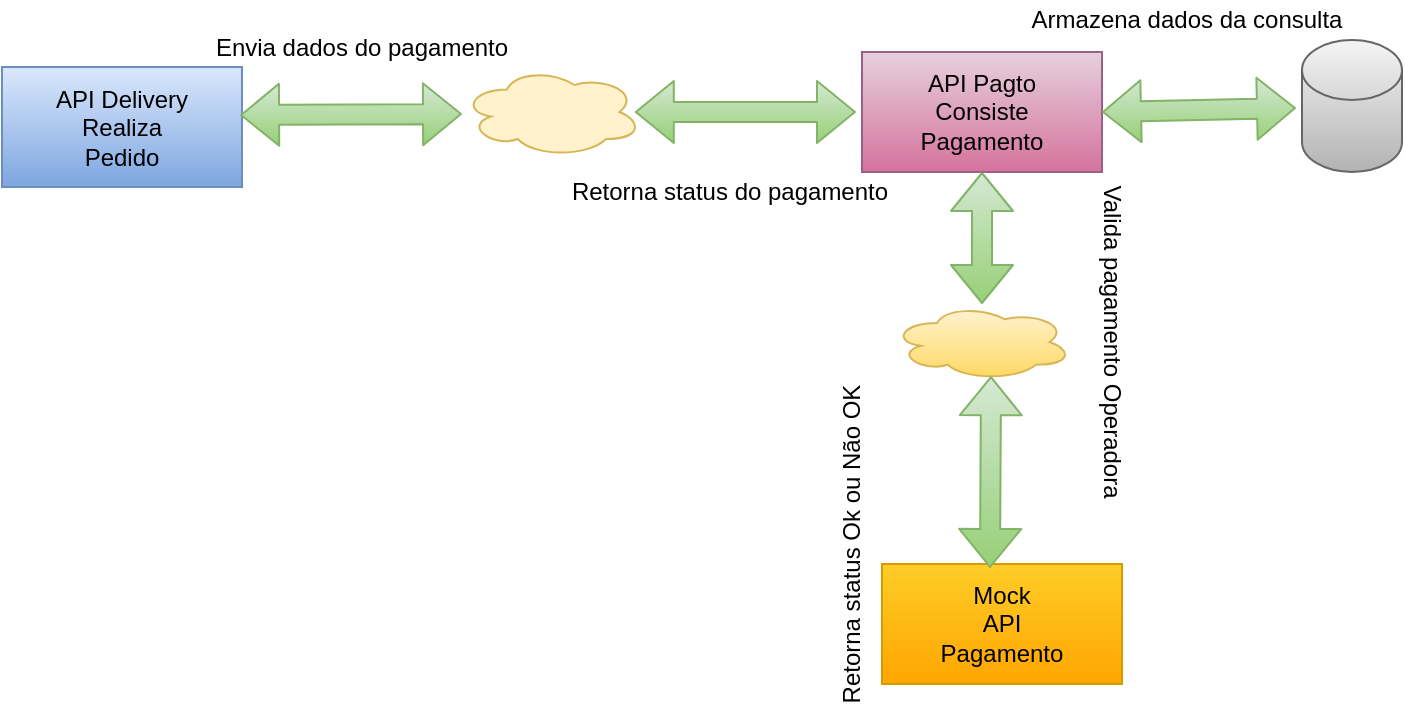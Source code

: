 <mxfile version="13.6.6" type="device"><diagram id="gotsDWwykaikVudlXg5X" name="Page-1"><mxGraphModel dx="868" dy="492" grid="1" gridSize="10" guides="1" tooltips="1" connect="1" arrows="1" fold="1" page="1" pageScale="1" pageWidth="827" pageHeight="1169" math="0" shadow="0"><root><mxCell id="0"/><mxCell id="1" parent="0"/><mxCell id="zxziQn9v6TFYFJA00054-1" value="API Delivery&lt;br&gt;Realiza&lt;br&gt;Pedido" style="rounded=0;whiteSpace=wrap;html=1;gradientColor=#7ea6e0;fillColor=#dae8fc;strokeColor=#6c8ebf;" vertex="1" parent="1"><mxGeometry x="50" y="61.5" width="120" height="60" as="geometry"/></mxCell><mxCell id="zxziQn9v6TFYFJA00054-2" value="" style="ellipse;shape=cloud;whiteSpace=wrap;html=1;fillColor=#fff2cc;strokeColor=#d6b656;" vertex="1" parent="1"><mxGeometry x="280" y="61.5" width="90" height="45" as="geometry"/></mxCell><mxCell id="zxziQn9v6TFYFJA00054-4" value="API Pagto&lt;br&gt;Consiste&lt;br&gt;Pagamento" style="rounded=0;whiteSpace=wrap;html=1;gradientColor=#d5739d;fillColor=#e6d0de;strokeColor=#996185;" vertex="1" parent="1"><mxGeometry x="480" y="54" width="120" height="60" as="geometry"/></mxCell><mxCell id="zxziQn9v6TFYFJA00054-6" value="" style="ellipse;shape=cloud;whiteSpace=wrap;html=1;gradientColor=#ffd966;fillColor=#fff2cc;strokeColor=#d6b656;" vertex="1" parent="1"><mxGeometry x="495" y="180" width="90" height="38" as="geometry"/></mxCell><mxCell id="zxziQn9v6TFYFJA00054-8" value="Mock&lt;br&gt;API&lt;br&gt;Pagamento" style="rounded=0;whiteSpace=wrap;html=1;gradientColor=#ffa500;fillColor=#ffcd28;strokeColor=#d79b00;" vertex="1" parent="1"><mxGeometry x="490" y="310" width="120" height="60" as="geometry"/></mxCell><mxCell id="zxziQn9v6TFYFJA00054-10" value="" style="shape=flexArrow;endArrow=classic;startArrow=classic;html=1;exitX=0.45;exitY=0.033;exitDx=0;exitDy=0;exitPerimeter=0;entryX=0.55;entryY=0.95;entryDx=0;entryDy=0;entryPerimeter=0;gradientColor=#97d077;fillColor=#d5e8d4;strokeColor=#82b366;" edge="1" parent="1" source="zxziQn9v6TFYFJA00054-8" target="zxziQn9v6TFYFJA00054-6"><mxGeometry width="50" height="50" relative="1" as="geometry"><mxPoint x="390" y="250" as="sourcePoint"/><mxPoint x="440" y="200" as="targetPoint"/></mxGeometry></mxCell><mxCell id="zxziQn9v6TFYFJA00054-14" value="" style="shape=flexArrow;endArrow=classic;startArrow=classic;html=1;exitX=0.96;exitY=0.5;exitDx=0;exitDy=0;exitPerimeter=0;gradientColor=#97d077;fillColor=#d5e8d4;strokeColor=#82b366;" edge="1" parent="1" source="zxziQn9v6TFYFJA00054-2"><mxGeometry width="50" height="50" relative="1" as="geometry"><mxPoint x="414" y="90" as="sourcePoint"/><mxPoint x="477" y="84" as="targetPoint"/></mxGeometry></mxCell><mxCell id="zxziQn9v6TFYFJA00054-15" value="" style="shape=cylinder2;whiteSpace=wrap;html=1;boundedLbl=1;backgroundOutline=1;size=15;gradientColor=#b3b3b3;fillColor=#f5f5f5;strokeColor=#666666;" vertex="1" parent="1"><mxGeometry x="700" y="48" width="50" height="66" as="geometry"/></mxCell><mxCell id="zxziQn9v6TFYFJA00054-17" value="" style="shape=flexArrow;endArrow=classic;startArrow=classic;html=1;exitX=0.992;exitY=0.4;exitDx=0;exitDy=0;exitPerimeter=0;gradientColor=#97d077;fillColor=#d5e8d4;strokeColor=#82b366;" edge="1" parent="1" source="zxziQn9v6TFYFJA00054-1"><mxGeometry width="50" height="50" relative="1" as="geometry"><mxPoint x="180.0" y="83.25" as="sourcePoint"/><mxPoint x="280" y="85" as="targetPoint"/></mxGeometry></mxCell><mxCell id="zxziQn9v6TFYFJA00054-19" value="" style="shape=flexArrow;endArrow=classic;startArrow=classic;html=1;gradientColor=#97d077;fillColor=#d5e8d4;strokeColor=#82b366;exitX=1;exitY=0.5;exitDx=0;exitDy=0;entryX=-0.06;entryY=0.515;entryDx=0;entryDy=0;entryPerimeter=0;" edge="1" parent="1" source="zxziQn9v6TFYFJA00054-4" target="zxziQn9v6TFYFJA00054-15"><mxGeometry width="50" height="50" relative="1" as="geometry"><mxPoint x="630" y="84" as="sourcePoint"/><mxPoint x="720" y="84" as="targetPoint"/></mxGeometry></mxCell><mxCell id="zxziQn9v6TFYFJA00054-20" value="" style="shape=flexArrow;endArrow=classic;startArrow=classic;html=1;exitX=0.5;exitY=1;exitDx=0;exitDy=0;gradientColor=#97d077;fillColor=#d5e8d4;strokeColor=#82b366;" edge="1" parent="1" source="zxziQn9v6TFYFJA00054-4" target="zxziQn9v6TFYFJA00054-6"><mxGeometry width="50" height="50" relative="1" as="geometry"><mxPoint x="570.0" y="140" as="sourcePoint"/><mxPoint x="680.6" y="140" as="targetPoint"/></mxGeometry></mxCell><mxCell id="zxziQn9v6TFYFJA00054-21" value="Envia dados do pagamento" style="text;html=1;strokeColor=none;fillColor=none;align=center;verticalAlign=middle;whiteSpace=wrap;rounded=0;" vertex="1" parent="1"><mxGeometry x="140" y="41.5" width="180" height="20" as="geometry"/></mxCell><mxCell id="zxziQn9v6TFYFJA00054-22" value="Retorna status do pagamento" style="text;html=1;strokeColor=none;fillColor=none;align=center;verticalAlign=middle;whiteSpace=wrap;rounded=0;" vertex="1" parent="1"><mxGeometry x="324" y="114" width="180" height="20" as="geometry"/></mxCell><mxCell id="zxziQn9v6TFYFJA00054-23" value="Armazena dados da consulta" style="text;html=1;strokeColor=none;fillColor=none;align=center;verticalAlign=middle;whiteSpace=wrap;rounded=0;" vertex="1" parent="1"><mxGeometry x="550" y="28" width="185" height="20" as="geometry"/></mxCell><mxCell id="zxziQn9v6TFYFJA00054-24" value="Valida pagamento Operadora" style="text;html=1;strokeColor=none;fillColor=none;align=center;verticalAlign=middle;whiteSpace=wrap;rounded=0;rotation=90;" vertex="1" parent="1"><mxGeometry x="520" y="189" width="170" height="20" as="geometry"/></mxCell><mxCell id="zxziQn9v6TFYFJA00054-25" value="Retorna status Ok ou Não OK" style="text;html=1;strokeColor=none;fillColor=none;align=center;verticalAlign=middle;whiteSpace=wrap;rounded=0;rotation=-90;" vertex="1" parent="1"><mxGeometry x="385" y="290" width="180" height="20" as="geometry"/></mxCell></root></mxGraphModel></diagram></mxfile>